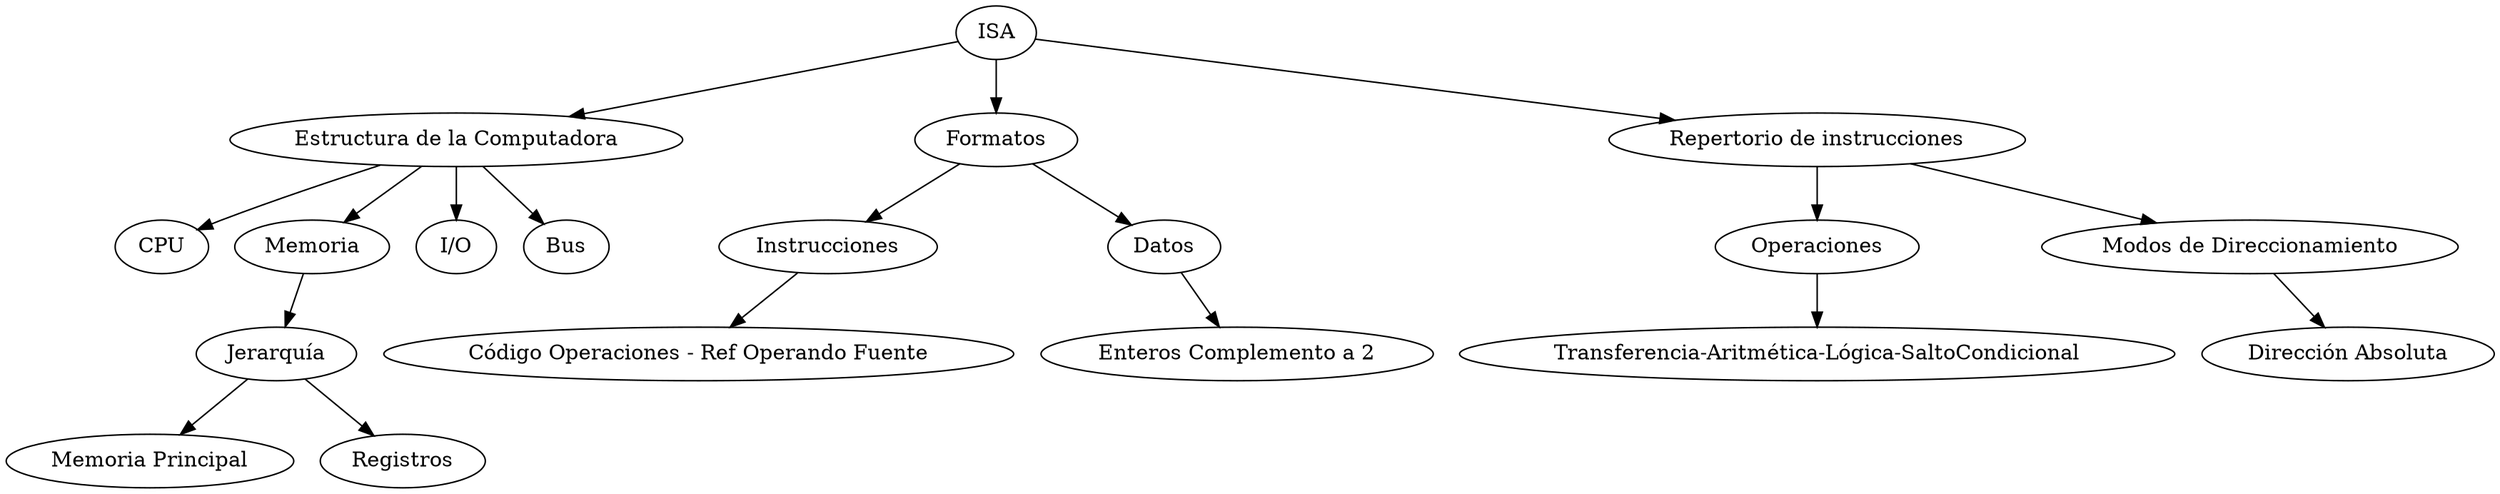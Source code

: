 digraph G {
 ISA -> "Estructura de la Computadora";
 ISA -> "Formatos";
 ISA -> "Repertorio de instrucciones";
 "Estructura de la Computadora" -> CPU;
 "Estructura de la Computadora" -> Memoria;
 "Estructura de la Computadora" -> "I/O";
 "Estructura de la Computadora" -> Bus;
 Memoria -> Jerarquía ;
 Jerarquía -> "Memoria Principal";
 Jerarquía -> Registros;
 "Formatos" -> Instrucciones;
 "Instrucciones" -> "Código Operaciones - Ref Operando Fuente"
 "Formatos" -> "Datos";
  "Datos" -> "Enteros Complemento a 2";
 "Repertorio de instrucciones" -> Operaciones;
 "Operaciones" -> "Transferencia-Aritmética-Lógica-SaltoCondicional"
 "Repertorio de instrucciones" -> "Modos de Direccionamiento";
 "Modos de Direccionamiento" -> "Dirección Absoluta";
}
